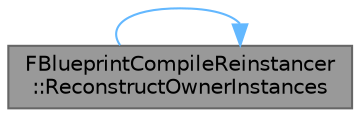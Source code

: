 digraph "FBlueprintCompileReinstancer::ReconstructOwnerInstances"
{
 // INTERACTIVE_SVG=YES
 // LATEX_PDF_SIZE
  bgcolor="transparent";
  edge [fontname=Helvetica,fontsize=10,labelfontname=Helvetica,labelfontsize=10];
  node [fontname=Helvetica,fontsize=10,shape=box,height=0.2,width=0.4];
  rankdir="LR";
  Node1 [id="Node000001",label="FBlueprintCompileReinstancer\l::ReconstructOwnerInstances",height=0.2,width=0.4,color="gray40", fillcolor="grey60", style="filled", fontcolor="black",tooltip="When re-instancing a component, we have to make sure all instance owners' construction scripts are re..."];
  Node1 -> Node1 [id="edge1_Node000001_Node000001",color="steelblue1",style="solid",tooltip=" "];
}
